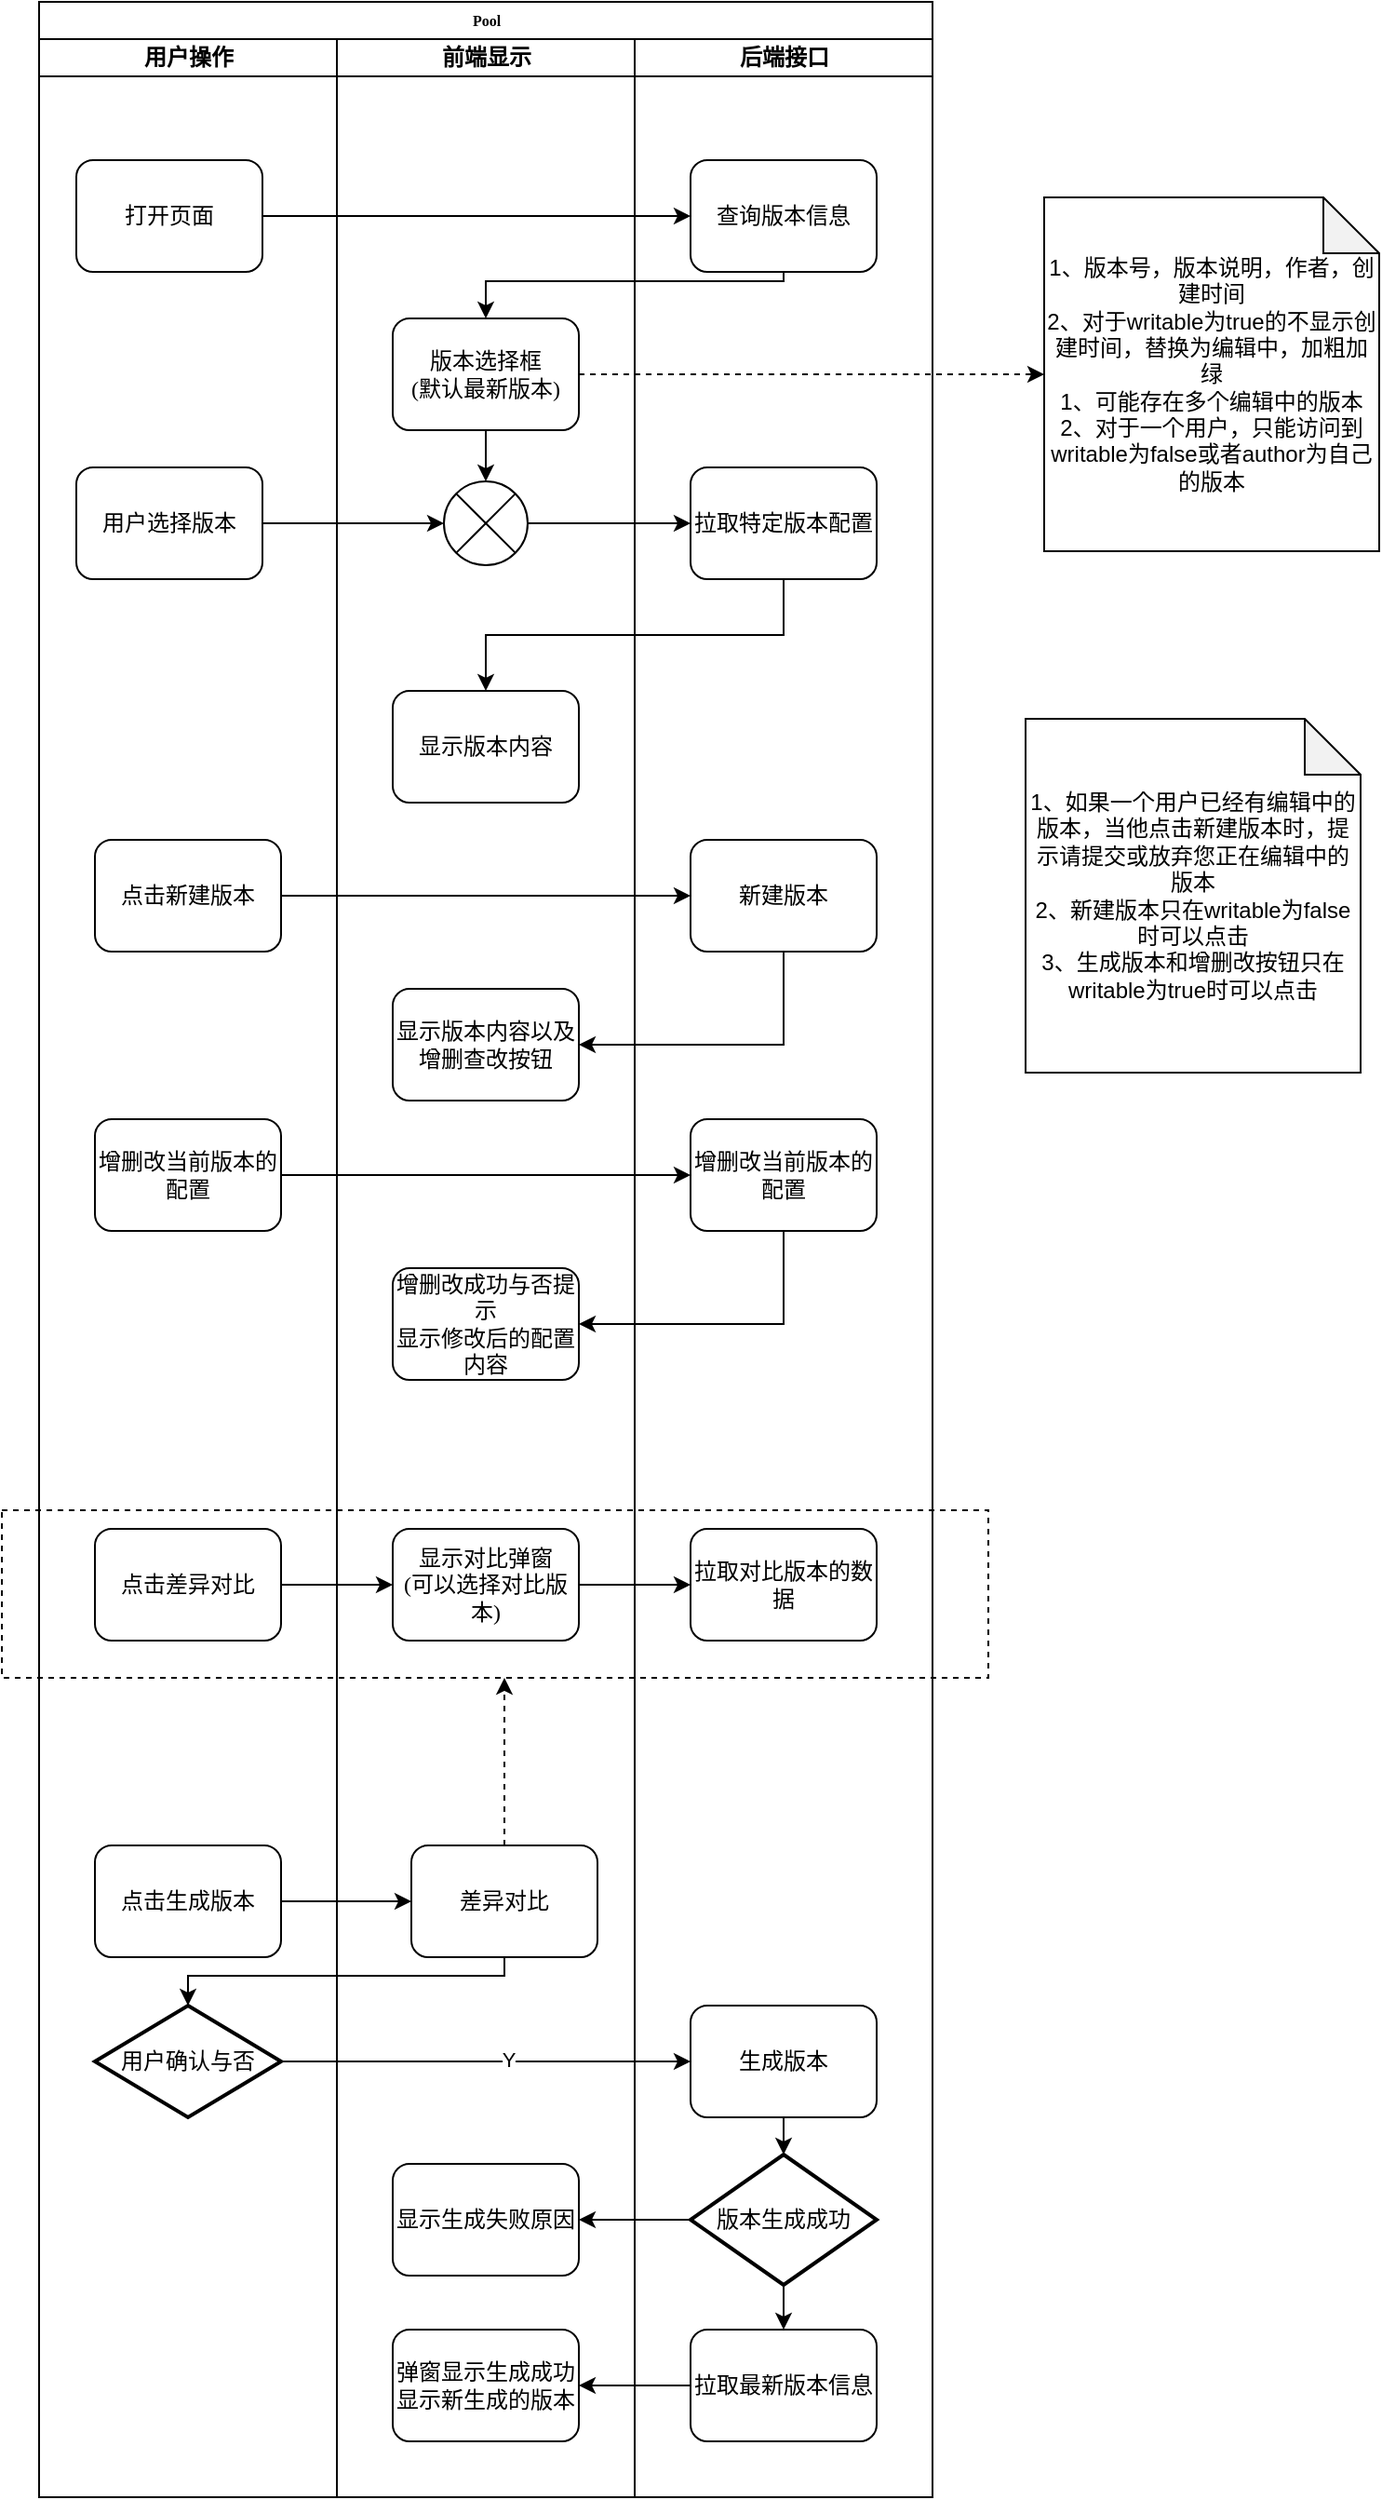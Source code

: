<mxfile version="26.1.3">
  <diagram name="Page-1" id="74e2e168-ea6b-b213-b513-2b3c1d86103e">
    <mxGraphModel dx="1434" dy="819" grid="1" gridSize="10" guides="1" tooltips="1" connect="1" arrows="1" fold="1" page="1" pageScale="1" pageWidth="1100" pageHeight="850" background="none" math="0" shadow="0">
      <root>
        <mxCell id="0" />
        <mxCell id="1" parent="0" />
        <mxCell id="rENNw-RqQGp3nwhM1gVg-47" value="" style="rounded=0;whiteSpace=wrap;html=1;dashed=1;" vertex="1" parent="1">
          <mxGeometry x="50" y="850" width="530" height="90" as="geometry" />
        </mxCell>
        <mxCell id="77e6c97f196da883-1" value="Pool" style="swimlane;html=1;childLayout=stackLayout;startSize=20;rounded=0;shadow=0;labelBackgroundColor=none;strokeWidth=1;fontFamily=Verdana;fontSize=8;align=center;" parent="1" vertex="1">
          <mxGeometry x="70" y="40" width="480" height="1340" as="geometry" />
        </mxCell>
        <mxCell id="77e6c97f196da883-2" value="用户操作" style="swimlane;html=1;startSize=20;" parent="77e6c97f196da883-1" vertex="1">
          <mxGeometry y="20" width="160" height="1320" as="geometry" />
        </mxCell>
        <mxCell id="77e6c97f196da883-8" value="打开页面" style="rounded=1;whiteSpace=wrap;html=1;shadow=0;labelBackgroundColor=none;strokeWidth=1;fontFamily=Verdana;fontSize=12;align=center;" parent="77e6c97f196da883-2" vertex="1">
          <mxGeometry x="20" y="65" width="100" height="60" as="geometry" />
        </mxCell>
        <mxCell id="rENNw-RqQGp3nwhM1gVg-8" value="用户选择版本" style="rounded=1;whiteSpace=wrap;html=1;shadow=0;labelBackgroundColor=none;strokeWidth=1;fontFamily=Verdana;fontSize=12;align=center;" vertex="1" parent="77e6c97f196da883-2">
          <mxGeometry x="20" y="230" width="100" height="60" as="geometry" />
        </mxCell>
        <mxCell id="rENNw-RqQGp3nwhM1gVg-26" value="点击新建版本" style="rounded=1;whiteSpace=wrap;html=1;shadow=0;labelBackgroundColor=none;strokeWidth=1;fontFamily=Verdana;fontSize=12;align=center;" vertex="1" parent="77e6c97f196da883-2">
          <mxGeometry x="30" y="430" width="100" height="60" as="geometry" />
        </mxCell>
        <mxCell id="rENNw-RqQGp3nwhM1gVg-29" value="增删改当前版本的配置" style="rounded=1;whiteSpace=wrap;html=1;shadow=0;labelBackgroundColor=none;strokeWidth=1;fontFamily=Verdana;fontSize=12;align=center;" vertex="1" parent="77e6c97f196da883-2">
          <mxGeometry x="30" y="580" width="100" height="60" as="geometry" />
        </mxCell>
        <mxCell id="rENNw-RqQGp3nwhM1gVg-42" value="点击差异对比" style="rounded=1;whiteSpace=wrap;html=1;shadow=0;labelBackgroundColor=none;strokeWidth=1;fontFamily=Verdana;fontSize=12;align=center;" vertex="1" parent="77e6c97f196da883-2">
          <mxGeometry x="30" y="800" width="100" height="60" as="geometry" />
        </mxCell>
        <mxCell id="rENNw-RqQGp3nwhM1gVg-50" value="&lt;span style=&quot;font-family: Verdana;&quot;&gt;用户确认与否&lt;/span&gt;" style="strokeWidth=2;html=1;shape=mxgraph.flowchart.decision;whiteSpace=wrap;" vertex="1" parent="77e6c97f196da883-2">
          <mxGeometry x="30" y="1056" width="100" height="60" as="geometry" />
        </mxCell>
        <mxCell id="77e6c97f196da883-3" value="前端显示" style="swimlane;html=1;startSize=20;" parent="77e6c97f196da883-1" vertex="1">
          <mxGeometry x="160" y="20" width="160" height="1320" as="geometry" />
        </mxCell>
        <mxCell id="rENNw-RqQGp3nwhM1gVg-4" value="版本选择框&lt;br&gt;(默认最新版本)" style="rounded=1;whiteSpace=wrap;html=1;shadow=0;labelBackgroundColor=none;strokeWidth=1;fontFamily=Verdana;fontSize=12;align=center;" vertex="1" parent="77e6c97f196da883-3">
          <mxGeometry x="30" y="150" width="100" height="60" as="geometry" />
        </mxCell>
        <mxCell id="rENNw-RqQGp3nwhM1gVg-13" value="" style="verticalLabelPosition=bottom;verticalAlign=top;html=1;shape=mxgraph.flowchart.or;" vertex="1" parent="77e6c97f196da883-3">
          <mxGeometry x="57.5" y="237.5" width="45" height="45" as="geometry" />
        </mxCell>
        <mxCell id="rENNw-RqQGp3nwhM1gVg-12" style="edgeStyle=orthogonalEdgeStyle;rounded=0;orthogonalLoop=1;jettySize=auto;html=1;exitX=0.5;exitY=1;exitDx=0;exitDy=0;fontSize=12;entryX=0.5;entryY=0;entryDx=0;entryDy=0;entryPerimeter=0;" edge="1" parent="77e6c97f196da883-3" source="rENNw-RqQGp3nwhM1gVg-4" target="rENNw-RqQGp3nwhM1gVg-13">
          <mxGeometry relative="1" as="geometry">
            <mxPoint x="80" y="220" as="targetPoint" />
          </mxGeometry>
        </mxCell>
        <mxCell id="rENNw-RqQGp3nwhM1gVg-16" value="显示版本内容" style="rounded=1;whiteSpace=wrap;html=1;shadow=0;labelBackgroundColor=none;strokeWidth=1;fontFamily=Verdana;fontSize=12;align=center;" vertex="1" parent="77e6c97f196da883-3">
          <mxGeometry x="30" y="350" width="100" height="60" as="geometry" />
        </mxCell>
        <mxCell id="rENNw-RqQGp3nwhM1gVg-24" value="显示版本内容以及增删查改按钮" style="rounded=1;whiteSpace=wrap;html=1;shadow=0;labelBackgroundColor=none;strokeWidth=1;fontFamily=Verdana;fontSize=12;align=center;" vertex="1" parent="77e6c97f196da883-3">
          <mxGeometry x="30" y="510" width="100" height="60" as="geometry" />
        </mxCell>
        <mxCell id="rENNw-RqQGp3nwhM1gVg-31" value="&lt;div&gt;增删改成功与否提示&lt;/div&gt;显示修改后的配置内容" style="rounded=1;whiteSpace=wrap;html=1;shadow=0;labelBackgroundColor=none;strokeWidth=1;fontFamily=Verdana;fontSize=12;align=center;" vertex="1" parent="77e6c97f196da883-3">
          <mxGeometry x="30" y="660" width="100" height="60" as="geometry" />
        </mxCell>
        <mxCell id="rENNw-RqQGp3nwhM1gVg-43" value="显示对比弹窗&lt;div&gt;(可以选择对比版本)&lt;/div&gt;" style="rounded=1;whiteSpace=wrap;html=1;shadow=0;labelBackgroundColor=none;strokeWidth=1;fontFamily=Verdana;fontSize=12;align=center;" vertex="1" parent="77e6c97f196da883-3">
          <mxGeometry x="30" y="800" width="100" height="60" as="geometry" />
        </mxCell>
        <mxCell id="rENNw-RqQGp3nwhM1gVg-53" style="edgeStyle=orthogonalEdgeStyle;rounded=0;orthogonalLoop=1;jettySize=auto;html=1;exitX=0.5;exitY=0;exitDx=0;exitDy=0;dashed=1;" edge="1" parent="77e6c97f196da883-3" source="rENNw-RqQGp3nwhM1gVg-48">
          <mxGeometry relative="1" as="geometry">
            <mxPoint x="90" y="880" as="targetPoint" />
          </mxGeometry>
        </mxCell>
        <mxCell id="rENNw-RqQGp3nwhM1gVg-48" value="差异对比" style="rounded=1;whiteSpace=wrap;html=1;shadow=0;labelBackgroundColor=none;strokeWidth=1;fontFamily=Verdana;fontSize=12;align=center;" vertex="1" parent="77e6c97f196da883-3">
          <mxGeometry x="40" y="970" width="100" height="60" as="geometry" />
        </mxCell>
        <mxCell id="rENNw-RqQGp3nwhM1gVg-41" value="显示生成失败原因" style="rounded=1;whiteSpace=wrap;html=1;shadow=0;labelBackgroundColor=none;strokeWidth=1;fontFamily=Verdana;fontSize=12;align=center;" vertex="1" parent="77e6c97f196da883-3">
          <mxGeometry x="30" y="1141" width="100" height="60" as="geometry" />
        </mxCell>
        <mxCell id="rENNw-RqQGp3nwhM1gVg-61" value="弹窗显示生成成功&lt;br&gt;显示新生成的版本" style="rounded=1;whiteSpace=wrap;html=1;shadow=0;labelBackgroundColor=none;strokeWidth=1;fontFamily=Verdana;fontSize=12;align=center;" vertex="1" parent="77e6c97f196da883-3">
          <mxGeometry x="30" y="1230" width="100" height="60" as="geometry" />
        </mxCell>
        <mxCell id="77e6c97f196da883-4" value="后端接口" style="swimlane;html=1;startSize=20;" parent="77e6c97f196da883-1" vertex="1">
          <mxGeometry x="320" y="20" width="160" height="1320" as="geometry" />
        </mxCell>
        <mxCell id="rENNw-RqQGp3nwhM1gVg-2" value="查询版本信息" style="rounded=1;whiteSpace=wrap;html=1;shadow=0;labelBackgroundColor=none;strokeWidth=1;fontFamily=Verdana;fontSize=12;align=center;" vertex="1" parent="77e6c97f196da883-4">
          <mxGeometry x="30" y="65" width="100" height="60" as="geometry" />
        </mxCell>
        <mxCell id="rENNw-RqQGp3nwhM1gVg-9" value="拉取特定版本配置" style="rounded=1;whiteSpace=wrap;html=1;shadow=0;labelBackgroundColor=none;strokeWidth=1;fontFamily=Verdana;fontSize=12;align=center;" vertex="1" parent="77e6c97f196da883-4">
          <mxGeometry x="30" y="230" width="100" height="60" as="geometry" />
        </mxCell>
        <mxCell id="rENNw-RqQGp3nwhM1gVg-22" value="新建版本" style="rounded=1;whiteSpace=wrap;html=1;shadow=0;labelBackgroundColor=none;strokeWidth=1;fontFamily=Verdana;fontSize=12;align=center;" vertex="1" parent="77e6c97f196da883-4">
          <mxGeometry x="30" y="430" width="100" height="60" as="geometry" />
        </mxCell>
        <mxCell id="rENNw-RqQGp3nwhM1gVg-30" value="增删改当前版本的配置" style="rounded=1;whiteSpace=wrap;html=1;shadow=0;labelBackgroundColor=none;strokeWidth=1;fontFamily=Verdana;fontSize=12;align=center;" vertex="1" parent="77e6c97f196da883-4">
          <mxGeometry x="30" y="580" width="100" height="60" as="geometry" />
        </mxCell>
        <mxCell id="rENNw-RqQGp3nwhM1gVg-44" value="拉取对比版本的数据" style="rounded=1;whiteSpace=wrap;html=1;shadow=0;labelBackgroundColor=none;strokeWidth=1;fontFamily=Verdana;fontSize=12;align=center;" vertex="1" parent="77e6c97f196da883-4">
          <mxGeometry x="30" y="800" width="100" height="60" as="geometry" />
        </mxCell>
        <mxCell id="rENNw-RqQGp3nwhM1gVg-52" value="生成版本" style="rounded=1;whiteSpace=wrap;html=1;shadow=0;labelBackgroundColor=none;strokeWidth=1;fontFamily=Verdana;fontSize=12;align=center;" vertex="1" parent="77e6c97f196da883-4">
          <mxGeometry x="30" y="1056" width="100" height="60" as="geometry" />
        </mxCell>
        <mxCell id="rENNw-RqQGp3nwhM1gVg-60" style="edgeStyle=orthogonalEdgeStyle;rounded=0;orthogonalLoop=1;jettySize=auto;html=1;exitX=0.5;exitY=1;exitDx=0;exitDy=0;exitPerimeter=0;entryX=0.5;entryY=0;entryDx=0;entryDy=0;" edge="1" parent="77e6c97f196da883-4" source="rENNw-RqQGp3nwhM1gVg-39" target="rENNw-RqQGp3nwhM1gVg-40">
          <mxGeometry relative="1" as="geometry" />
        </mxCell>
        <mxCell id="rENNw-RqQGp3nwhM1gVg-39" value="版本生成成功" style="strokeWidth=2;html=1;shape=mxgraph.flowchart.decision;whiteSpace=wrap;" vertex="1" parent="77e6c97f196da883-4">
          <mxGeometry x="30" y="1136" width="100" height="70" as="geometry" />
        </mxCell>
        <mxCell id="rENNw-RqQGp3nwhM1gVg-40" value="拉取最新版本信息" style="rounded=1;whiteSpace=wrap;html=1;shadow=0;labelBackgroundColor=none;strokeWidth=1;fontFamily=Verdana;fontSize=12;align=center;" vertex="1" parent="77e6c97f196da883-4">
          <mxGeometry x="30" y="1230" width="100" height="60" as="geometry" />
        </mxCell>
        <mxCell id="rENNw-RqQGp3nwhM1gVg-58" style="edgeStyle=orthogonalEdgeStyle;rounded=0;orthogonalLoop=1;jettySize=auto;html=1;exitX=0.5;exitY=1;exitDx=0;exitDy=0;entryX=0.5;entryY=0;entryDx=0;entryDy=0;entryPerimeter=0;" edge="1" parent="77e6c97f196da883-4" source="rENNw-RqQGp3nwhM1gVg-52" target="rENNw-RqQGp3nwhM1gVg-39">
          <mxGeometry relative="1" as="geometry" />
        </mxCell>
        <mxCell id="rENNw-RqQGp3nwhM1gVg-3" value="" style="edgeStyle=orthogonalEdgeStyle;rounded=0;orthogonalLoop=1;jettySize=auto;html=1;fontSize=12;" edge="1" parent="77e6c97f196da883-1" source="77e6c97f196da883-8" target="rENNw-RqQGp3nwhM1gVg-2">
          <mxGeometry relative="1" as="geometry" />
        </mxCell>
        <mxCell id="rENNw-RqQGp3nwhM1gVg-5" value="" style="edgeStyle=orthogonalEdgeStyle;rounded=0;orthogonalLoop=1;jettySize=auto;html=1;fontSize=12;" edge="1" parent="77e6c97f196da883-1" source="rENNw-RqQGp3nwhM1gVg-2" target="rENNw-RqQGp3nwhM1gVg-4">
          <mxGeometry relative="1" as="geometry">
            <Array as="points">
              <mxPoint x="400" y="150" />
              <mxPoint x="240" y="150" />
            </Array>
          </mxGeometry>
        </mxCell>
        <mxCell id="rENNw-RqQGp3nwhM1gVg-10" value="" style="edgeStyle=orthogonalEdgeStyle;rounded=0;orthogonalLoop=1;jettySize=auto;html=1;fontSize=12;entryX=0;entryY=0.5;entryDx=0;entryDy=0;entryPerimeter=0;" edge="1" parent="77e6c97f196da883-1" source="rENNw-RqQGp3nwhM1gVg-8" target="rENNw-RqQGp3nwhM1gVg-13">
          <mxGeometry relative="1" as="geometry" />
        </mxCell>
        <mxCell id="rENNw-RqQGp3nwhM1gVg-15" style="edgeStyle=orthogonalEdgeStyle;rounded=0;orthogonalLoop=1;jettySize=auto;html=1;exitX=1;exitY=0.5;exitDx=0;exitDy=0;exitPerimeter=0;entryX=0;entryY=0.5;entryDx=0;entryDy=0;" edge="1" parent="77e6c97f196da883-1" source="rENNw-RqQGp3nwhM1gVg-13" target="rENNw-RqQGp3nwhM1gVg-9">
          <mxGeometry relative="1" as="geometry" />
        </mxCell>
        <mxCell id="rENNw-RqQGp3nwhM1gVg-18" style="edgeStyle=orthogonalEdgeStyle;rounded=0;orthogonalLoop=1;jettySize=auto;html=1;exitX=0.5;exitY=1;exitDx=0;exitDy=0;entryX=0.5;entryY=0;entryDx=0;entryDy=0;" edge="1" parent="77e6c97f196da883-1" source="rENNw-RqQGp3nwhM1gVg-9" target="rENNw-RqQGp3nwhM1gVg-16">
          <mxGeometry relative="1" as="geometry" />
        </mxCell>
        <mxCell id="rENNw-RqQGp3nwhM1gVg-25" style="edgeStyle=orthogonalEdgeStyle;rounded=0;orthogonalLoop=1;jettySize=auto;html=1;exitX=0.5;exitY=1;exitDx=0;exitDy=0;entryX=1;entryY=0.5;entryDx=0;entryDy=0;" edge="1" parent="77e6c97f196da883-1" source="rENNw-RqQGp3nwhM1gVg-22" target="rENNw-RqQGp3nwhM1gVg-24">
          <mxGeometry relative="1" as="geometry" />
        </mxCell>
        <mxCell id="rENNw-RqQGp3nwhM1gVg-27" style="edgeStyle=orthogonalEdgeStyle;rounded=0;orthogonalLoop=1;jettySize=auto;html=1;exitX=1;exitY=0.5;exitDx=0;exitDy=0;entryX=0;entryY=0.5;entryDx=0;entryDy=0;" edge="1" parent="77e6c97f196da883-1" source="rENNw-RqQGp3nwhM1gVg-26" target="rENNw-RqQGp3nwhM1gVg-22">
          <mxGeometry relative="1" as="geometry" />
        </mxCell>
        <mxCell id="rENNw-RqQGp3nwhM1gVg-32" style="edgeStyle=orthogonalEdgeStyle;rounded=0;orthogonalLoop=1;jettySize=auto;html=1;exitX=1;exitY=0.5;exitDx=0;exitDy=0;" edge="1" parent="77e6c97f196da883-1" source="rENNw-RqQGp3nwhM1gVg-29" target="rENNw-RqQGp3nwhM1gVg-30">
          <mxGeometry relative="1" as="geometry" />
        </mxCell>
        <mxCell id="rENNw-RqQGp3nwhM1gVg-33" style="edgeStyle=orthogonalEdgeStyle;rounded=0;orthogonalLoop=1;jettySize=auto;html=1;exitX=0.5;exitY=1;exitDx=0;exitDy=0;entryX=1;entryY=0.5;entryDx=0;entryDy=0;" edge="1" parent="77e6c97f196da883-1" source="rENNw-RqQGp3nwhM1gVg-30" target="rENNw-RqQGp3nwhM1gVg-31">
          <mxGeometry relative="1" as="geometry" />
        </mxCell>
        <mxCell id="rENNw-RqQGp3nwhM1gVg-45" style="edgeStyle=orthogonalEdgeStyle;rounded=0;orthogonalLoop=1;jettySize=auto;html=1;exitX=1;exitY=0.5;exitDx=0;exitDy=0;entryX=0;entryY=0.5;entryDx=0;entryDy=0;" edge="1" parent="77e6c97f196da883-1" source="rENNw-RqQGp3nwhM1gVg-42" target="rENNw-RqQGp3nwhM1gVg-43">
          <mxGeometry relative="1" as="geometry" />
        </mxCell>
        <mxCell id="rENNw-RqQGp3nwhM1gVg-46" style="edgeStyle=orthogonalEdgeStyle;rounded=0;orthogonalLoop=1;jettySize=auto;html=1;exitX=1;exitY=0.5;exitDx=0;exitDy=0;" edge="1" parent="77e6c97f196da883-1" source="rENNw-RqQGp3nwhM1gVg-43" target="rENNw-RqQGp3nwhM1gVg-44">
          <mxGeometry relative="1" as="geometry" />
        </mxCell>
        <mxCell id="rENNw-RqQGp3nwhM1gVg-51" style="edgeStyle=orthogonalEdgeStyle;rounded=0;orthogonalLoop=1;jettySize=auto;html=1;exitX=0.5;exitY=1;exitDx=0;exitDy=0;entryX=0.5;entryY=0;entryDx=0;entryDy=0;entryPerimeter=0;" edge="1" parent="77e6c97f196da883-1" source="rENNw-RqQGp3nwhM1gVg-48" target="rENNw-RqQGp3nwhM1gVg-50">
          <mxGeometry relative="1" as="geometry">
            <Array as="points">
              <mxPoint x="250" y="1060" />
              <mxPoint x="80" y="1060" />
            </Array>
          </mxGeometry>
        </mxCell>
        <mxCell id="rENNw-RqQGp3nwhM1gVg-54" style="edgeStyle=orthogonalEdgeStyle;rounded=0;orthogonalLoop=1;jettySize=auto;html=1;exitX=1;exitY=0.5;exitDx=0;exitDy=0;exitPerimeter=0;entryX=0;entryY=0.5;entryDx=0;entryDy=0;" edge="1" parent="77e6c97f196da883-1" source="rENNw-RqQGp3nwhM1gVg-50" target="rENNw-RqQGp3nwhM1gVg-52">
          <mxGeometry relative="1" as="geometry" />
        </mxCell>
        <mxCell id="rENNw-RqQGp3nwhM1gVg-55" value="Y" style="edgeLabel;html=1;align=center;verticalAlign=middle;resizable=0;points=[];" vertex="1" connectable="0" parent="rENNw-RqQGp3nwhM1gVg-54">
          <mxGeometry x="0.109" y="1" relative="1" as="geometry">
            <mxPoint as="offset" />
          </mxGeometry>
        </mxCell>
        <mxCell id="rENNw-RqQGp3nwhM1gVg-59" style="edgeStyle=orthogonalEdgeStyle;rounded=0;orthogonalLoop=1;jettySize=auto;html=1;exitX=0;exitY=0.5;exitDx=0;exitDy=0;exitPerimeter=0;entryX=1;entryY=0.5;entryDx=0;entryDy=0;" edge="1" parent="77e6c97f196da883-1" source="rENNw-RqQGp3nwhM1gVg-39" target="rENNw-RqQGp3nwhM1gVg-41">
          <mxGeometry relative="1" as="geometry" />
        </mxCell>
        <mxCell id="rENNw-RqQGp3nwhM1gVg-62" style="edgeStyle=orthogonalEdgeStyle;rounded=0;orthogonalLoop=1;jettySize=auto;html=1;exitX=0;exitY=0.5;exitDx=0;exitDy=0;entryX=1;entryY=0.5;entryDx=0;entryDy=0;" edge="1" parent="77e6c97f196da883-1" source="rENNw-RqQGp3nwhM1gVg-40" target="rENNw-RqQGp3nwhM1gVg-61">
          <mxGeometry relative="1" as="geometry" />
        </mxCell>
        <mxCell id="rENNw-RqQGp3nwhM1gVg-19" value="1、版本号，版本说明，作者，创建时间&lt;div&gt;2、对于writable为true的不显示创建时间，替换为编辑中，加粗加绿&lt;/div&gt;&lt;div&gt;1、可能存在多个编辑中的版本&lt;div&gt;2、对于一个用户，只能访问到&lt;span style=&quot;background-color: transparent; color: light-dark(rgb(0, 0, 0), rgb(255, 255, 255));&quot;&gt;writable为false或者author为自己的版本&lt;/span&gt;&lt;/div&gt;&lt;/div&gt;" style="shape=note;whiteSpace=wrap;html=1;backgroundOutline=1;darkOpacity=0.05;" vertex="1" parent="1">
          <mxGeometry x="610" y="145" width="180" height="190" as="geometry" />
        </mxCell>
        <mxCell id="rENNw-RqQGp3nwhM1gVg-20" style="edgeStyle=orthogonalEdgeStyle;rounded=0;orthogonalLoop=1;jettySize=auto;html=1;exitX=1;exitY=0.5;exitDx=0;exitDy=0;dashed=1;" edge="1" parent="1" source="rENNw-RqQGp3nwhM1gVg-4" target="rENNw-RqQGp3nwhM1gVg-19">
          <mxGeometry relative="1" as="geometry" />
        </mxCell>
        <mxCell id="rENNw-RqQGp3nwhM1gVg-35" value="1、如果一个用户已经有编辑中的版本，当他点击新建版本时，提示请提交或放弃您正在编辑中的版本&lt;div&gt;2、新建版本只在&lt;span style=&quot;background-color: transparent; color: light-dark(rgb(0, 0, 0), rgb(255, 255, 255));&quot;&gt;writable为false时可以点击&lt;/span&gt;&lt;/div&gt;&lt;div&gt;&lt;span style=&quot;background-color: transparent; color: light-dark(rgb(0, 0, 0), rgb(255, 255, 255));&quot;&gt;3、生成版本和增删改按钮只在&lt;/span&gt;&lt;span style=&quot;background-color: transparent; color: light-dark(rgb(0, 0, 0), rgb(255, 255, 255));&quot;&gt;writable为true时可以点击&lt;/span&gt;&lt;/div&gt;" style="shape=note;whiteSpace=wrap;html=1;backgroundOutline=1;darkOpacity=0.05;" vertex="1" parent="1">
          <mxGeometry x="600" y="425" width="180" height="190" as="geometry" />
        </mxCell>
        <mxCell id="rENNw-RqQGp3nwhM1gVg-37" style="edgeStyle=orthogonalEdgeStyle;rounded=0;orthogonalLoop=1;jettySize=auto;html=1;exitX=1;exitY=0.5;exitDx=0;exitDy=0;" edge="1" parent="1" source="rENNw-RqQGp3nwhM1gVg-34">
          <mxGeometry relative="1" as="geometry">
            <mxPoint x="270" y="1060" as="targetPoint" />
          </mxGeometry>
        </mxCell>
        <mxCell id="rENNw-RqQGp3nwhM1gVg-34" value="点击生成版本" style="rounded=1;whiteSpace=wrap;html=1;shadow=0;labelBackgroundColor=none;strokeWidth=1;fontFamily=Verdana;fontSize=12;align=center;" vertex="1" parent="1">
          <mxGeometry x="100" y="1030" width="100" height="60" as="geometry" />
        </mxCell>
      </root>
    </mxGraphModel>
  </diagram>
</mxfile>
